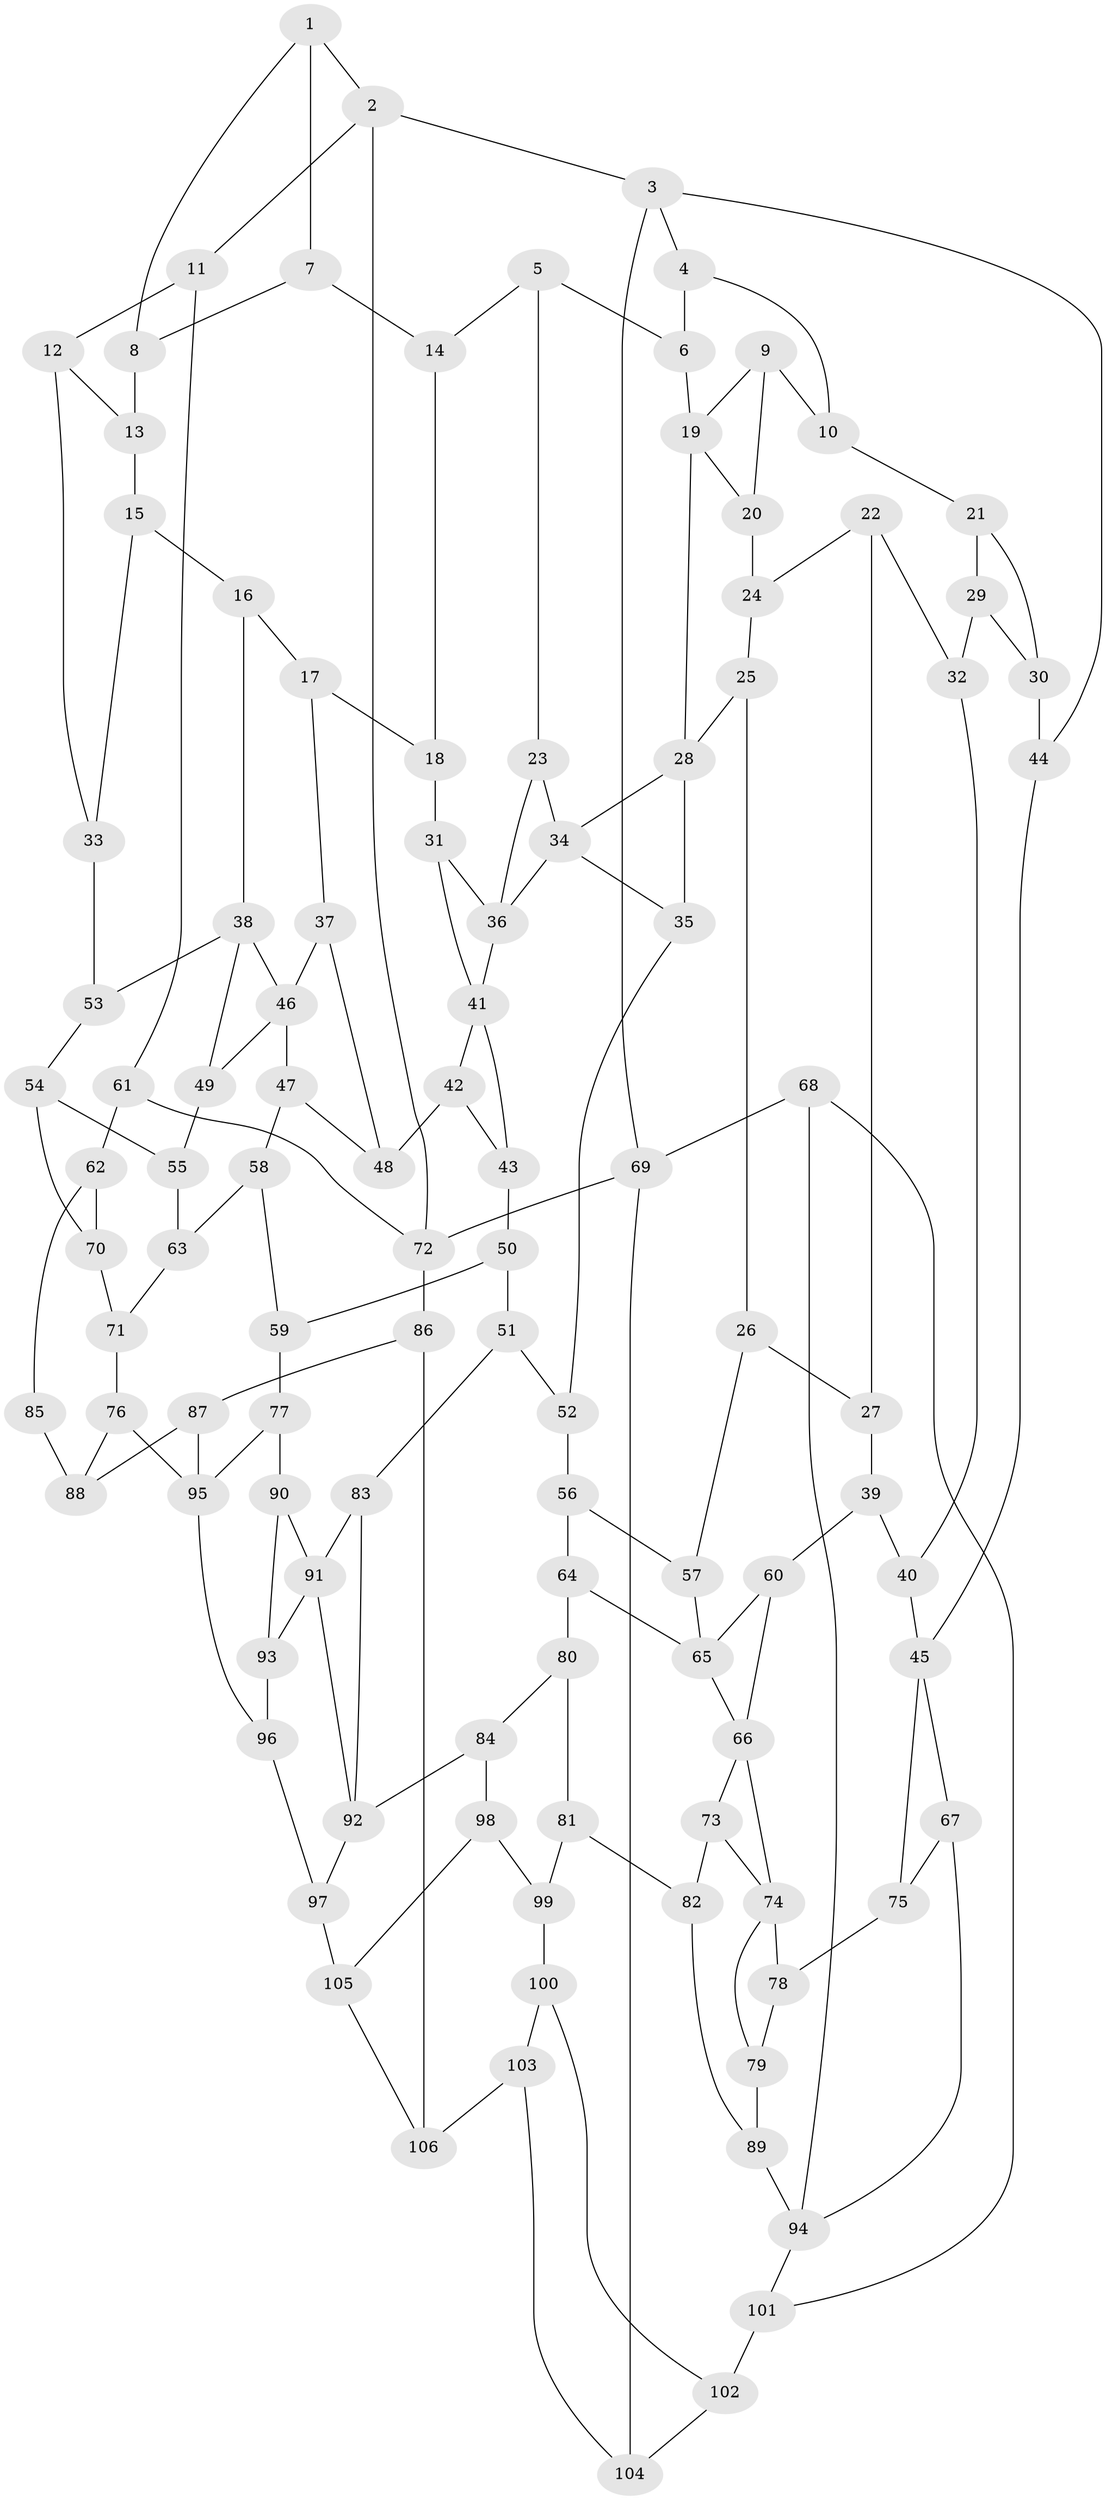 // original degree distribution, {3: 0.013333333333333334, 5: 0.5466666666666666, 6: 0.21333333333333335, 4: 0.22666666666666666}
// Generated by graph-tools (version 1.1) at 2025/38/03/04/25 23:38:23]
// undirected, 106 vertices, 168 edges
graph export_dot {
  node [color=gray90,style=filled];
  1;
  2;
  3;
  4;
  5;
  6;
  7;
  8;
  9;
  10;
  11;
  12;
  13;
  14;
  15;
  16;
  17;
  18;
  19;
  20;
  21;
  22;
  23;
  24;
  25;
  26;
  27;
  28;
  29;
  30;
  31;
  32;
  33;
  34;
  35;
  36;
  37;
  38;
  39;
  40;
  41;
  42;
  43;
  44;
  45;
  46;
  47;
  48;
  49;
  50;
  51;
  52;
  53;
  54;
  55;
  56;
  57;
  58;
  59;
  60;
  61;
  62;
  63;
  64;
  65;
  66;
  67;
  68;
  69;
  70;
  71;
  72;
  73;
  74;
  75;
  76;
  77;
  78;
  79;
  80;
  81;
  82;
  83;
  84;
  85;
  86;
  87;
  88;
  89;
  90;
  91;
  92;
  93;
  94;
  95;
  96;
  97;
  98;
  99;
  100;
  101;
  102;
  103;
  104;
  105;
  106;
  1 -- 2 [weight=1.0];
  1 -- 7 [weight=1.0];
  1 -- 8 [weight=1.0];
  2 -- 3 [weight=1.0];
  2 -- 11 [weight=1.0];
  2 -- 72 [weight=1.0];
  3 -- 4 [weight=1.0];
  3 -- 44 [weight=1.0];
  3 -- 69 [weight=1.0];
  4 -- 6 [weight=1.0];
  4 -- 10 [weight=1.0];
  5 -- 6 [weight=1.0];
  5 -- 14 [weight=1.0];
  5 -- 23 [weight=1.0];
  6 -- 19 [weight=1.0];
  7 -- 8 [weight=1.0];
  7 -- 14 [weight=2.0];
  8 -- 13 [weight=2.0];
  9 -- 10 [weight=1.0];
  9 -- 19 [weight=1.0];
  9 -- 20 [weight=1.0];
  10 -- 21 [weight=1.0];
  11 -- 12 [weight=1.0];
  11 -- 61 [weight=1.0];
  12 -- 13 [weight=1.0];
  12 -- 33 [weight=1.0];
  13 -- 15 [weight=1.0];
  14 -- 18 [weight=1.0];
  15 -- 16 [weight=1.0];
  15 -- 33 [weight=1.0];
  16 -- 17 [weight=1.0];
  16 -- 38 [weight=1.0];
  17 -- 18 [weight=1.0];
  17 -- 37 [weight=1.0];
  18 -- 31 [weight=1.0];
  19 -- 20 [weight=1.0];
  19 -- 28 [weight=1.0];
  20 -- 24 [weight=2.0];
  21 -- 29 [weight=1.0];
  21 -- 30 [weight=1.0];
  22 -- 24 [weight=1.0];
  22 -- 27 [weight=1.0];
  22 -- 32 [weight=1.0];
  23 -- 34 [weight=1.0];
  23 -- 36 [weight=1.0];
  24 -- 25 [weight=1.0];
  25 -- 26 [weight=1.0];
  25 -- 28 [weight=1.0];
  26 -- 27 [weight=1.0];
  26 -- 57 [weight=1.0];
  27 -- 39 [weight=1.0];
  28 -- 34 [weight=1.0];
  28 -- 35 [weight=1.0];
  29 -- 30 [weight=1.0];
  29 -- 32 [weight=2.0];
  30 -- 44 [weight=2.0];
  31 -- 36 [weight=1.0];
  31 -- 41 [weight=1.0];
  32 -- 40 [weight=1.0];
  33 -- 53 [weight=2.0];
  34 -- 35 [weight=1.0];
  34 -- 36 [weight=1.0];
  35 -- 52 [weight=1.0];
  36 -- 41 [weight=1.0];
  37 -- 46 [weight=1.0];
  37 -- 48 [weight=1.0];
  38 -- 46 [weight=1.0];
  38 -- 49 [weight=1.0];
  38 -- 53 [weight=1.0];
  39 -- 40 [weight=1.0];
  39 -- 60 [weight=1.0];
  40 -- 45 [weight=1.0];
  41 -- 42 [weight=1.0];
  41 -- 43 [weight=1.0];
  42 -- 43 [weight=1.0];
  42 -- 48 [weight=2.0];
  43 -- 50 [weight=1.0];
  44 -- 45 [weight=1.0];
  45 -- 67 [weight=1.0];
  45 -- 75 [weight=1.0];
  46 -- 47 [weight=1.0];
  46 -- 49 [weight=1.0];
  47 -- 48 [weight=1.0];
  47 -- 58 [weight=1.0];
  49 -- 55 [weight=1.0];
  50 -- 51 [weight=1.0];
  50 -- 59 [weight=1.0];
  51 -- 52 [weight=1.0];
  51 -- 83 [weight=1.0];
  52 -- 56 [weight=1.0];
  53 -- 54 [weight=1.0];
  54 -- 55 [weight=1.0];
  54 -- 70 [weight=2.0];
  55 -- 63 [weight=1.0];
  56 -- 57 [weight=1.0];
  56 -- 64 [weight=1.0];
  57 -- 65 [weight=1.0];
  58 -- 59 [weight=1.0];
  58 -- 63 [weight=1.0];
  59 -- 77 [weight=1.0];
  60 -- 65 [weight=1.0];
  60 -- 66 [weight=1.0];
  61 -- 62 [weight=1.0];
  61 -- 72 [weight=1.0];
  62 -- 70 [weight=1.0];
  62 -- 85 [weight=1.0];
  63 -- 71 [weight=1.0];
  64 -- 65 [weight=1.0];
  64 -- 80 [weight=1.0];
  65 -- 66 [weight=1.0];
  66 -- 73 [weight=1.0];
  66 -- 74 [weight=1.0];
  67 -- 75 [weight=1.0];
  67 -- 94 [weight=1.0];
  68 -- 69 [weight=1.0];
  68 -- 94 [weight=1.0];
  68 -- 101 [weight=1.0];
  69 -- 72 [weight=1.0];
  69 -- 104 [weight=1.0];
  70 -- 71 [weight=1.0];
  71 -- 76 [weight=1.0];
  72 -- 86 [weight=1.0];
  73 -- 74 [weight=1.0];
  73 -- 82 [weight=1.0];
  74 -- 78 [weight=1.0];
  74 -- 79 [weight=1.0];
  75 -- 78 [weight=2.0];
  76 -- 88 [weight=1.0];
  76 -- 95 [weight=1.0];
  77 -- 90 [weight=2.0];
  77 -- 95 [weight=1.0];
  78 -- 79 [weight=1.0];
  79 -- 89 [weight=1.0];
  80 -- 81 [weight=1.0];
  80 -- 84 [weight=1.0];
  81 -- 82 [weight=1.0];
  81 -- 99 [weight=1.0];
  82 -- 89 [weight=1.0];
  83 -- 91 [weight=1.0];
  83 -- 92 [weight=1.0];
  84 -- 92 [weight=1.0];
  84 -- 98 [weight=1.0];
  85 -- 88 [weight=2.0];
  86 -- 87 [weight=1.0];
  86 -- 106 [weight=1.0];
  87 -- 88 [weight=1.0];
  87 -- 95 [weight=1.0];
  89 -- 94 [weight=1.0];
  90 -- 91 [weight=1.0];
  90 -- 93 [weight=1.0];
  91 -- 92 [weight=1.0];
  91 -- 93 [weight=1.0];
  92 -- 97 [weight=1.0];
  93 -- 96 [weight=1.0];
  94 -- 101 [weight=1.0];
  95 -- 96 [weight=1.0];
  96 -- 97 [weight=1.0];
  97 -- 105 [weight=2.0];
  98 -- 99 [weight=1.0];
  98 -- 105 [weight=1.0];
  99 -- 100 [weight=2.0];
  100 -- 102 [weight=1.0];
  100 -- 103 [weight=1.0];
  101 -- 102 [weight=2.0];
  102 -- 104 [weight=1.0];
  103 -- 104 [weight=1.0];
  103 -- 106 [weight=1.0];
  105 -- 106 [weight=1.0];
}
